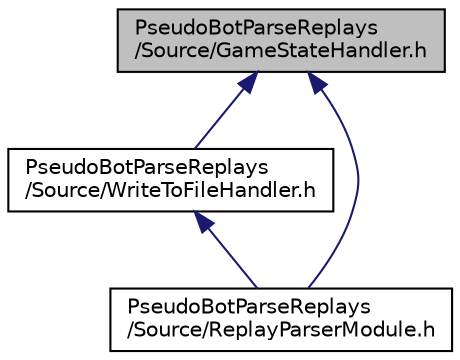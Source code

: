 digraph "PseudoBotParseReplays/Source/GameStateHandler.h"
{
  edge [fontname="Helvetica",fontsize="10",labelfontname="Helvetica",labelfontsize="10"];
  node [fontname="Helvetica",fontsize="10",shape=record];
  Node4 [label="PseudoBotParseReplays\l/Source/GameStateHandler.h",height=0.2,width=0.4,color="black", fillcolor="grey75", style="filled", fontcolor="black"];
  Node4 -> Node5 [dir="back",color="midnightblue",fontsize="10",style="solid",fontname="Helvetica"];
  Node5 [label="PseudoBotParseReplays\l/Source/WriteToFileHandler.h",height=0.2,width=0.4,color="black", fillcolor="white", style="filled",URL="$WriteToFileHandler_8h.html"];
  Node5 -> Node6 [dir="back",color="midnightblue",fontsize="10",style="solid",fontname="Helvetica"];
  Node6 [label="PseudoBotParseReplays\l/Source/ReplayParserModule.h",height=0.2,width=0.4,color="black", fillcolor="white", style="filled",URL="$ReplayParserModule_8h.html"];
  Node4 -> Node6 [dir="back",color="midnightblue",fontsize="10",style="solid",fontname="Helvetica"];
}
